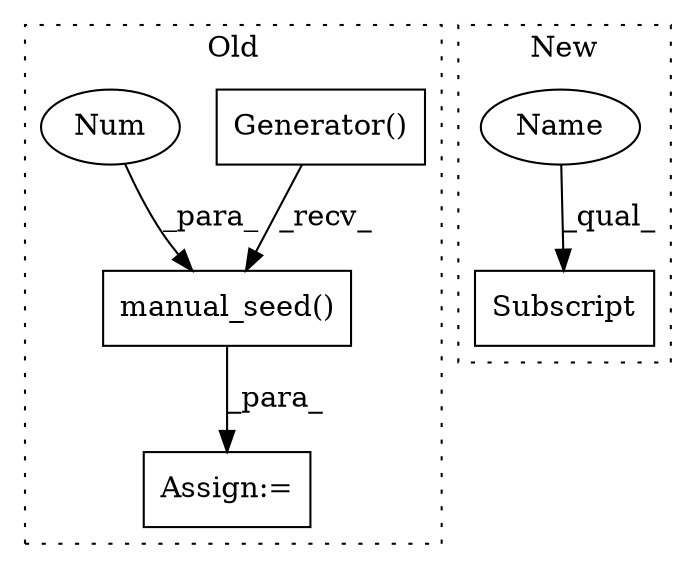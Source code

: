 digraph G {
subgraph cluster0 {
1 [label="Generator()" a="75" s="5079" l="30" shape="box"];
3 [label="manual_seed()" a="75" s="5079,5123" l="43,1" shape="box"];
4 [label="Num" a="76" s="5122" l="1" shape="ellipse"];
5 [label="Assign:=" a="68" s="5076" l="3" shape="box"];
label = "Old";
style="dotted";
}
subgraph cluster1 {
2 [label="Subscript" a="63" s="4835,0" l="26,0" shape="box"];
6 [label="Name" a="87" s="4835" l="10" shape="ellipse"];
label = "New";
style="dotted";
}
1 -> 3 [label="_recv_"];
3 -> 5 [label="_para_"];
4 -> 3 [label="_para_"];
6 -> 2 [label="_qual_"];
}